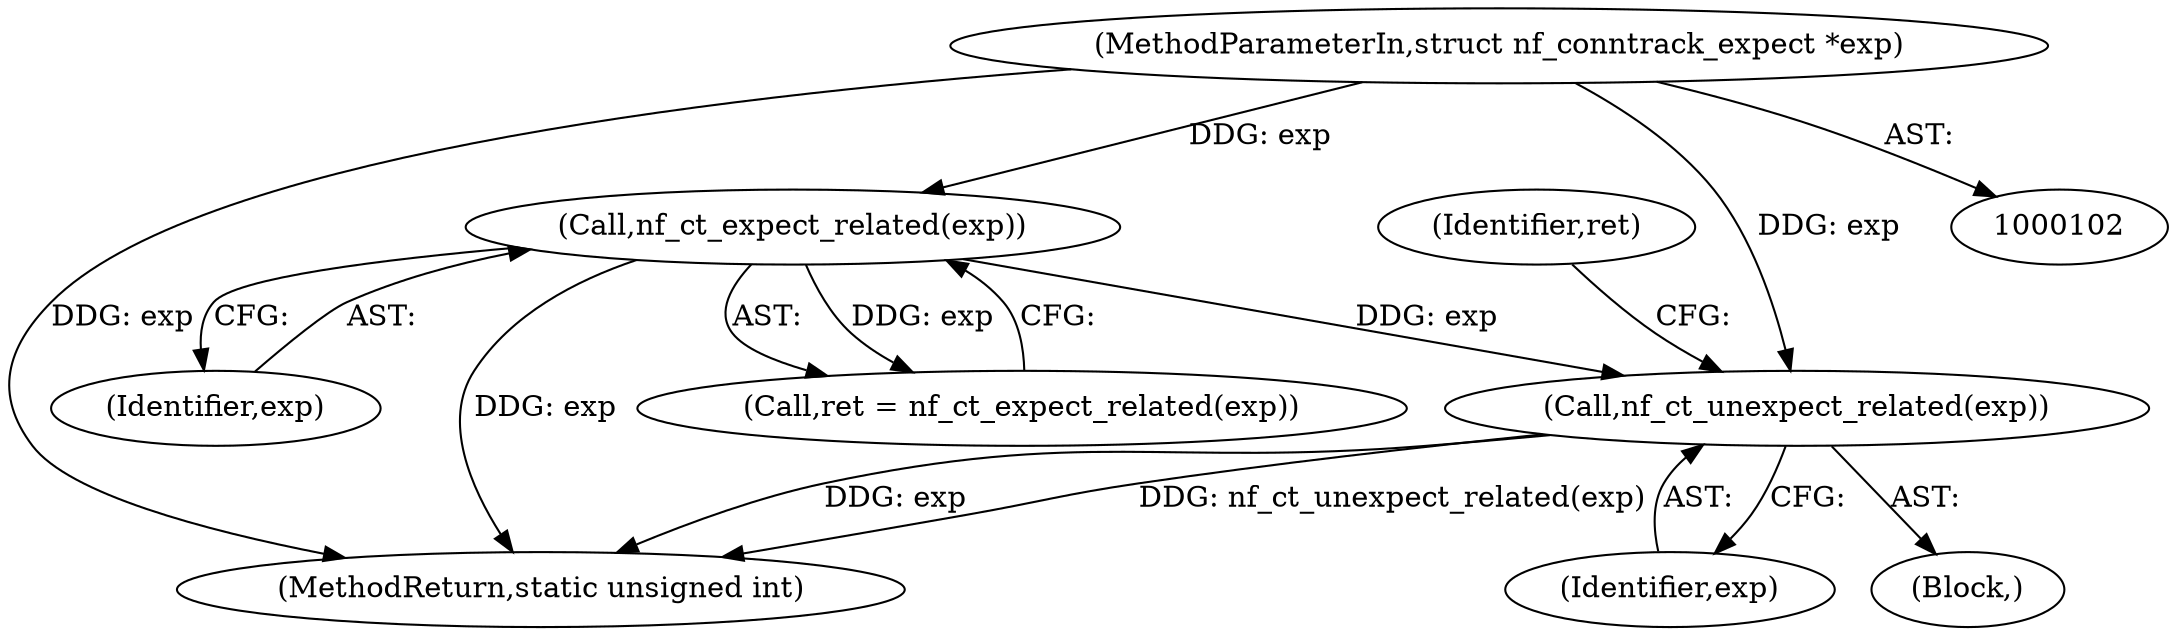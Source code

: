 digraph "0_linux_2690d97ade05c5325cbf7c72b94b90d265659886@pointer" {
"1000232" [label="(Call,nf_ct_unexpect_related(exp))"];
"1000176" [label="(Call,nf_ct_expect_related(exp))"];
"1000108" [label="(MethodParameterIn,struct nf_conntrack_expect *exp)"];
"1000108" [label="(MethodParameterIn,struct nf_conntrack_expect *exp)"];
"1000235" [label="(Identifier,ret)"];
"1000236" [label="(MethodReturn,static unsigned int)"];
"1000177" [label="(Identifier,exp)"];
"1000176" [label="(Call,nf_ct_expect_related(exp))"];
"1000174" [label="(Call,ret = nf_ct_expect_related(exp))"];
"1000232" [label="(Call,nf_ct_unexpect_related(exp))"];
"1000225" [label="(Block,)"];
"1000233" [label="(Identifier,exp)"];
"1000232" -> "1000225"  [label="AST: "];
"1000232" -> "1000233"  [label="CFG: "];
"1000233" -> "1000232"  [label="AST: "];
"1000235" -> "1000232"  [label="CFG: "];
"1000232" -> "1000236"  [label="DDG: exp"];
"1000232" -> "1000236"  [label="DDG: nf_ct_unexpect_related(exp)"];
"1000176" -> "1000232"  [label="DDG: exp"];
"1000108" -> "1000232"  [label="DDG: exp"];
"1000176" -> "1000174"  [label="AST: "];
"1000176" -> "1000177"  [label="CFG: "];
"1000177" -> "1000176"  [label="AST: "];
"1000174" -> "1000176"  [label="CFG: "];
"1000176" -> "1000236"  [label="DDG: exp"];
"1000176" -> "1000174"  [label="DDG: exp"];
"1000108" -> "1000176"  [label="DDG: exp"];
"1000108" -> "1000102"  [label="AST: "];
"1000108" -> "1000236"  [label="DDG: exp"];
}
